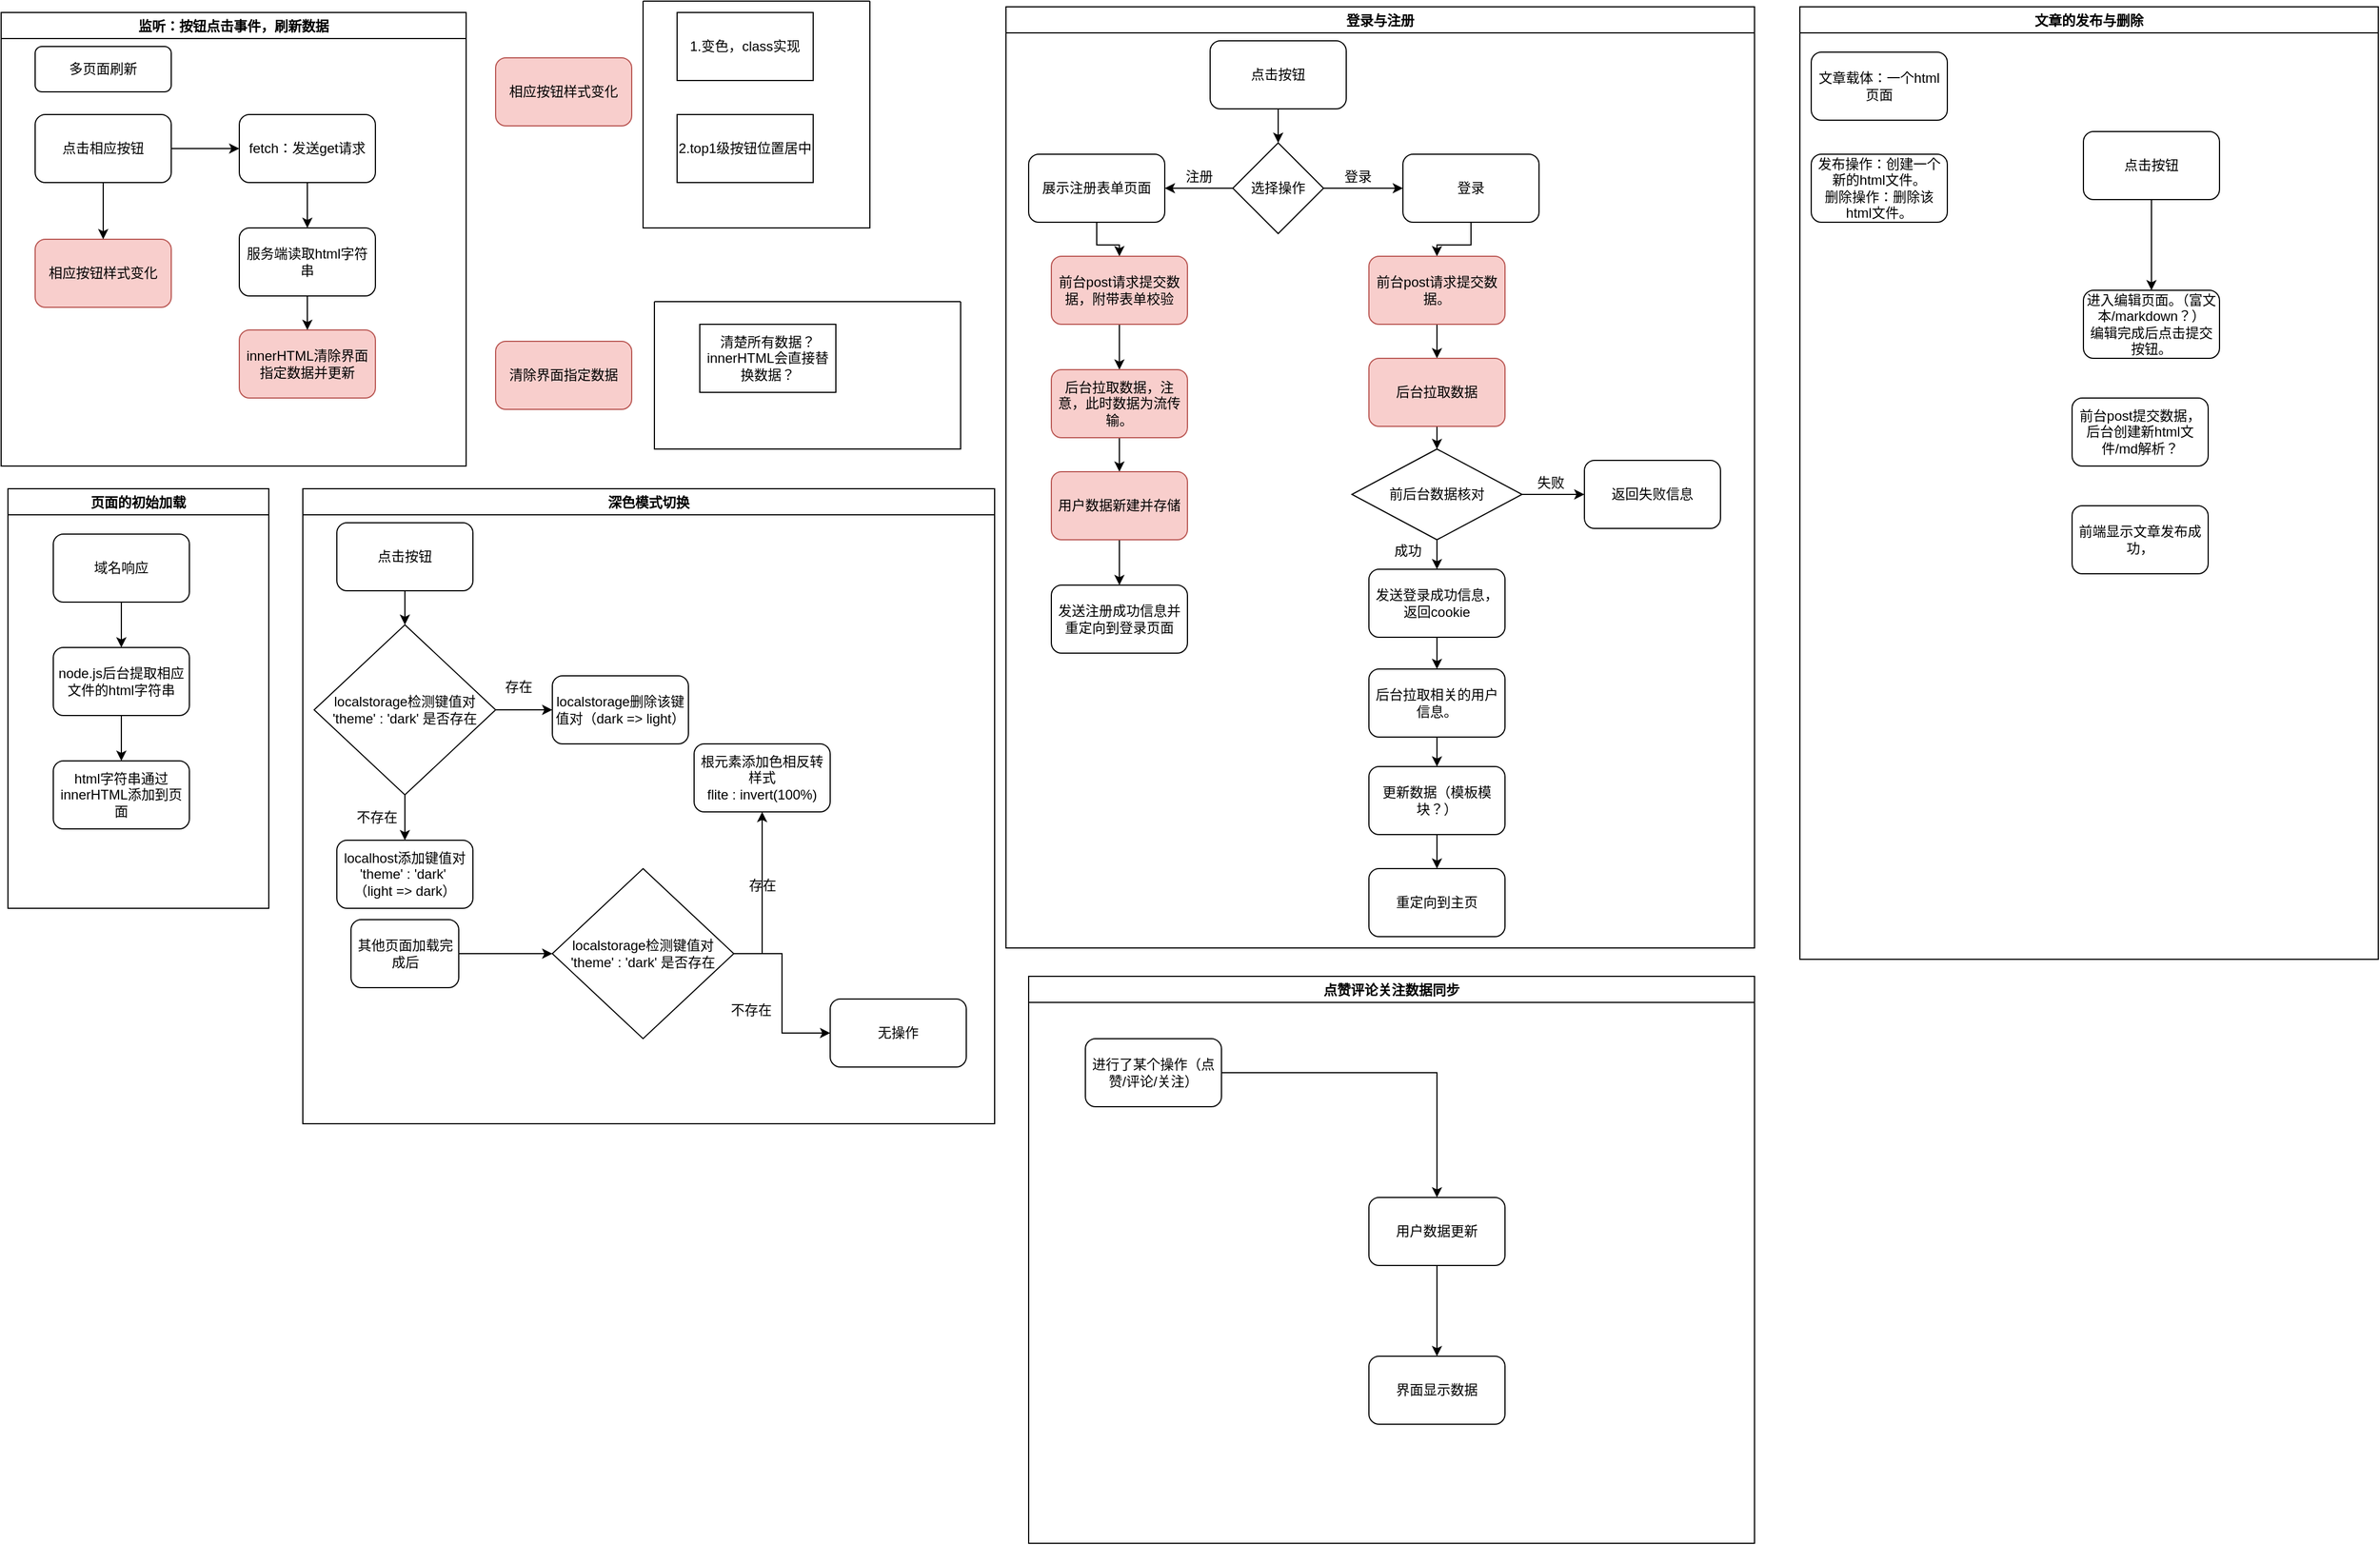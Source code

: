 <mxfile version="16.5.1" type="device"><diagram id="C5RBs43oDa-KdzZeNtuy" name="Page-1"><mxGraphModel dx="1160" dy="921" grid="1" gridSize="10" guides="1" tooltips="1" connect="1" arrows="1" fold="1" page="1" pageScale="1" pageWidth="827" pageHeight="1169" math="0" shadow="0"><root><mxCell id="WIyWlLk6GJQsqaUBKTNV-0"/><mxCell id="WIyWlLk6GJQsqaUBKTNV-1" parent="WIyWlLk6GJQsqaUBKTNV-0"/><mxCell id="7fKtqTsPozav1r3tpeSu-3" value="监听：按钮点击事件，刷新数据" style="swimlane;" parent="WIyWlLk6GJQsqaUBKTNV-1" vertex="1"><mxGeometry x="4" y="20" width="410" height="400" as="geometry"/></mxCell><mxCell id="7fKtqTsPozav1r3tpeSu-20" value="" style="edgeStyle=orthogonalEdgeStyle;rounded=0;orthogonalLoop=1;jettySize=auto;html=1;" parent="7fKtqTsPozav1r3tpeSu-3" source="7fKtqTsPozav1r3tpeSu-0" target="7fKtqTsPozav1r3tpeSu-19" edge="1"><mxGeometry relative="1" as="geometry"/></mxCell><mxCell id="7fKtqTsPozav1r3tpeSu-0" value="点击相应按钮" style="rounded=1;whiteSpace=wrap;html=1;" parent="7fKtqTsPozav1r3tpeSu-3" vertex="1"><mxGeometry x="30" y="90" width="120" height="60" as="geometry"/></mxCell><mxCell id="7fKtqTsPozav1r3tpeSu-1" value="innerHTML清除界面指定数据并更新" style="whiteSpace=wrap;html=1;rounded=1;fillColor=#f8cecc;strokeColor=#b85450;" parent="7fKtqTsPozav1r3tpeSu-3" vertex="1"><mxGeometry x="210" y="280" width="120" height="60" as="geometry"/></mxCell><mxCell id="7fKtqTsPozav1r3tpeSu-10" value="" style="edgeStyle=orthogonalEdgeStyle;rounded=0;orthogonalLoop=1;jettySize=auto;html=1;entryX=0.5;entryY=0;entryDx=0;entryDy=0;" parent="7fKtqTsPozav1r3tpeSu-3" source="7fKtqTsPozav1r3tpeSu-21" target="7fKtqTsPozav1r3tpeSu-1" edge="1"><mxGeometry relative="1" as="geometry"><mxPoint x="210" y="260" as="sourcePoint"/><Array as="points"/></mxGeometry></mxCell><mxCell id="7fKtqTsPozav1r3tpeSu-8" value="相应按钮样式变化" style="whiteSpace=wrap;html=1;rounded=1;fillColor=#f8cecc;strokeColor=#b85450;" parent="7fKtqTsPozav1r3tpeSu-3" vertex="1"><mxGeometry x="30" y="200" width="120" height="60" as="geometry"/></mxCell><mxCell id="7fKtqTsPozav1r3tpeSu-9" value="" style="edgeStyle=orthogonalEdgeStyle;rounded=0;orthogonalLoop=1;jettySize=auto;html=1;" parent="7fKtqTsPozav1r3tpeSu-3" source="7fKtqTsPozav1r3tpeSu-0" target="7fKtqTsPozav1r3tpeSu-8" edge="1"><mxGeometry relative="1" as="geometry"/></mxCell><mxCell id="7fKtqTsPozav1r3tpeSu-19" value="fetch：发送get请求" style="whiteSpace=wrap;html=1;rounded=1;" parent="7fKtqTsPozav1r3tpeSu-3" vertex="1"><mxGeometry x="210" y="90" width="120" height="60" as="geometry"/></mxCell><mxCell id="7fKtqTsPozav1r3tpeSu-21" value="服务端读取html字符串" style="whiteSpace=wrap;html=1;rounded=1;" parent="7fKtqTsPozav1r3tpeSu-3" vertex="1"><mxGeometry x="210" y="190" width="120" height="60" as="geometry"/></mxCell><mxCell id="7fKtqTsPozav1r3tpeSu-22" value="" style="edgeStyle=orthogonalEdgeStyle;rounded=0;orthogonalLoop=1;jettySize=auto;html=1;" parent="7fKtqTsPozav1r3tpeSu-3" source="7fKtqTsPozav1r3tpeSu-19" target="7fKtqTsPozav1r3tpeSu-21" edge="1"><mxGeometry relative="1" as="geometry"/></mxCell><mxCell id="WIyWlLk6GJQsqaUBKTNV-3" value="多页面刷新" style="rounded=1;whiteSpace=wrap;html=1;fontSize=12;glass=0;strokeWidth=1;shadow=0;" parent="7fKtqTsPozav1r3tpeSu-3" vertex="1"><mxGeometry x="30" y="30" width="120" height="40" as="geometry"/></mxCell><mxCell id="7fKtqTsPozav1r3tpeSu-11" value="相应按钮样式变化" style="whiteSpace=wrap;html=1;rounded=1;fillColor=#f8cecc;strokeColor=#b85450;" parent="WIyWlLk6GJQsqaUBKTNV-1" vertex="1"><mxGeometry x="440" y="60" width="120" height="60" as="geometry"/></mxCell><mxCell id="7fKtqTsPozav1r3tpeSu-12" value="" style="swimlane;startSize=0;" parent="WIyWlLk6GJQsqaUBKTNV-1" vertex="1"><mxGeometry x="570" y="10" width="200" height="200" as="geometry"/></mxCell><mxCell id="7fKtqTsPozav1r3tpeSu-13" value="1.变色，class实现" style="whiteSpace=wrap;html=1;" parent="7fKtqTsPozav1r3tpeSu-12" vertex="1"><mxGeometry x="30" y="10" width="120" height="60" as="geometry"/></mxCell><mxCell id="7fKtqTsPozav1r3tpeSu-14" value="2.top1级按钮位置居中" style="rounded=0;whiteSpace=wrap;html=1;" parent="7fKtqTsPozav1r3tpeSu-12" vertex="1"><mxGeometry x="30" y="100" width="120" height="60" as="geometry"/></mxCell><mxCell id="7fKtqTsPozav1r3tpeSu-15" value="清除界面指定数据" style="whiteSpace=wrap;html=1;rounded=1;fillColor=#f8cecc;strokeColor=#b85450;" parent="WIyWlLk6GJQsqaUBKTNV-1" vertex="1"><mxGeometry x="440" y="310" width="120" height="60" as="geometry"/></mxCell><mxCell id="7fKtqTsPozav1r3tpeSu-17" value="" style="swimlane;startSize=0;" parent="WIyWlLk6GJQsqaUBKTNV-1" vertex="1"><mxGeometry x="580" y="275" width="270" height="130" as="geometry"/></mxCell><mxCell id="7fKtqTsPozav1r3tpeSu-18" value="清楚所有数据？innerHTML会直接替换数据？" style="rounded=0;whiteSpace=wrap;html=1;" parent="7fKtqTsPozav1r3tpeSu-17" vertex="1"><mxGeometry x="40" y="20" width="120" height="60" as="geometry"/></mxCell><mxCell id="7fKtqTsPozav1r3tpeSu-23" value="页面的初始加载" style="swimlane;" parent="WIyWlLk6GJQsqaUBKTNV-1" vertex="1"><mxGeometry x="10" y="440" width="230" height="370" as="geometry"/></mxCell><mxCell id="7fKtqTsPozav1r3tpeSu-24" value="域名响应" style="rounded=1;whiteSpace=wrap;html=1;" parent="7fKtqTsPozav1r3tpeSu-23" vertex="1"><mxGeometry x="40" y="40" width="120" height="60" as="geometry"/></mxCell><mxCell id="7fKtqTsPozav1r3tpeSu-28" value="" style="edgeStyle=orthogonalEdgeStyle;rounded=0;orthogonalLoop=1;jettySize=auto;html=1;" parent="7fKtqTsPozav1r3tpeSu-23" source="7fKtqTsPozav1r3tpeSu-25" target="7fKtqTsPozav1r3tpeSu-27" edge="1"><mxGeometry relative="1" as="geometry"/></mxCell><mxCell id="7fKtqTsPozav1r3tpeSu-25" value="node.js后台提取相应文件的html字符串" style="whiteSpace=wrap;html=1;rounded=1;" parent="7fKtqTsPozav1r3tpeSu-23" vertex="1"><mxGeometry x="40" y="140" width="120" height="60" as="geometry"/></mxCell><mxCell id="7fKtqTsPozav1r3tpeSu-26" value="" style="edgeStyle=orthogonalEdgeStyle;rounded=0;orthogonalLoop=1;jettySize=auto;html=1;" parent="7fKtqTsPozav1r3tpeSu-23" source="7fKtqTsPozav1r3tpeSu-24" target="7fKtqTsPozav1r3tpeSu-25" edge="1"><mxGeometry relative="1" as="geometry"/></mxCell><mxCell id="7fKtqTsPozav1r3tpeSu-27" value="html字符串通过innerHTML添加到页面" style="whiteSpace=wrap;html=1;rounded=1;" parent="7fKtqTsPozav1r3tpeSu-23" vertex="1"><mxGeometry x="40" y="240" width="120" height="60" as="geometry"/></mxCell><mxCell id="_LsUzegxn8FtDGgDhksR-0" value="深色模式切换" style="swimlane;" parent="WIyWlLk6GJQsqaUBKTNV-1" vertex="1"><mxGeometry x="270" y="440" width="610" height="560" as="geometry"><mxRectangle x="660" y="640" width="100" height="23" as="alternateBounds"/></mxGeometry></mxCell><mxCell id="_LsUzegxn8FtDGgDhksR-6" style="edgeStyle=orthogonalEdgeStyle;rounded=0;orthogonalLoop=1;jettySize=auto;html=1;" parent="_LsUzegxn8FtDGgDhksR-0" source="_LsUzegxn8FtDGgDhksR-2" target="_LsUzegxn8FtDGgDhksR-5" edge="1"><mxGeometry relative="1" as="geometry"/></mxCell><mxCell id="_LsUzegxn8FtDGgDhksR-2" value="点击按钮" style="rounded=1;whiteSpace=wrap;html=1;" parent="_LsUzegxn8FtDGgDhksR-0" vertex="1"><mxGeometry x="30" y="30" width="120" height="60" as="geometry"/></mxCell><mxCell id="_LsUzegxn8FtDGgDhksR-14" style="edgeStyle=orthogonalEdgeStyle;rounded=0;orthogonalLoop=1;jettySize=auto;html=1;exitX=0.5;exitY=1;exitDx=0;exitDy=0;" parent="_LsUzegxn8FtDGgDhksR-0" source="_LsUzegxn8FtDGgDhksR-5" target="_LsUzegxn8FtDGgDhksR-13" edge="1"><mxGeometry relative="1" as="geometry"/></mxCell><mxCell id="_LsUzegxn8FtDGgDhksR-5" value="&lt;span&gt;localstorage检测键值对 'theme' : 'dark' 是否存在&lt;/span&gt;" style="rhombus;whiteSpace=wrap;html=1;" parent="_LsUzegxn8FtDGgDhksR-0" vertex="1"><mxGeometry x="10" y="120" width="160" height="150" as="geometry"/></mxCell><mxCell id="_LsUzegxn8FtDGgDhksR-8" value="localstorage删除该键值对（dark =&amp;gt; light）" style="rounded=1;whiteSpace=wrap;html=1;" parent="_LsUzegxn8FtDGgDhksR-0" vertex="1"><mxGeometry x="220" y="165" width="120" height="60" as="geometry"/></mxCell><mxCell id="_LsUzegxn8FtDGgDhksR-7" style="edgeStyle=orthogonalEdgeStyle;rounded=0;orthogonalLoop=1;jettySize=auto;html=1;" parent="_LsUzegxn8FtDGgDhksR-0" source="_LsUzegxn8FtDGgDhksR-5" target="_LsUzegxn8FtDGgDhksR-8" edge="1"><mxGeometry relative="1" as="geometry"><mxPoint x="280" y="195" as="targetPoint"/></mxGeometry></mxCell><mxCell id="_LsUzegxn8FtDGgDhksR-9" value="存在" style="text;html=1;align=center;verticalAlign=middle;resizable=0;points=[];autosize=1;strokeColor=none;fillColor=none;" parent="_LsUzegxn8FtDGgDhksR-0" vertex="1"><mxGeometry x="170" y="165" width="40" height="20" as="geometry"/></mxCell><mxCell id="_LsUzegxn8FtDGgDhksR-13" value="localhost添加键值对 'theme' : 'dark'&amp;nbsp;&lt;br&gt;（light =&amp;gt; dark）" style="rounded=1;whiteSpace=wrap;html=1;" parent="_LsUzegxn8FtDGgDhksR-0" vertex="1"><mxGeometry x="30" y="310" width="120" height="60" as="geometry"/></mxCell><mxCell id="_LsUzegxn8FtDGgDhksR-15" value="不存在" style="text;html=1;align=center;verticalAlign=middle;resizable=0;points=[];autosize=1;strokeColor=none;fillColor=none;" parent="_LsUzegxn8FtDGgDhksR-0" vertex="1"><mxGeometry x="40" y="280" width="50" height="20" as="geometry"/></mxCell><mxCell id="_LsUzegxn8FtDGgDhksR-18" style="edgeStyle=orthogonalEdgeStyle;rounded=0;orthogonalLoop=1;jettySize=auto;html=1;" parent="_LsUzegxn8FtDGgDhksR-0" source="_LsUzegxn8FtDGgDhksR-16" target="_LsUzegxn8FtDGgDhksR-17" edge="1"><mxGeometry relative="1" as="geometry"/></mxCell><mxCell id="_LsUzegxn8FtDGgDhksR-16" value="其他页面加载完成后" style="rounded=1;whiteSpace=wrap;html=1;" parent="_LsUzegxn8FtDGgDhksR-0" vertex="1"><mxGeometry x="42.5" y="380" width="95" height="60" as="geometry"/></mxCell><mxCell id="_LsUzegxn8FtDGgDhksR-20" style="edgeStyle=orthogonalEdgeStyle;rounded=0;orthogonalLoop=1;jettySize=auto;html=1;exitX=1;exitY=0.5;exitDx=0;exitDy=0;" parent="_LsUzegxn8FtDGgDhksR-0" source="_LsUzegxn8FtDGgDhksR-17" target="_LsUzegxn8FtDGgDhksR-19" edge="1"><mxGeometry relative="1" as="geometry"/></mxCell><mxCell id="_LsUzegxn8FtDGgDhksR-23" style="edgeStyle=orthogonalEdgeStyle;rounded=0;orthogonalLoop=1;jettySize=auto;html=1;" parent="_LsUzegxn8FtDGgDhksR-0" source="_LsUzegxn8FtDGgDhksR-17" target="_LsUzegxn8FtDGgDhksR-22" edge="1"><mxGeometry relative="1" as="geometry"/></mxCell><mxCell id="_LsUzegxn8FtDGgDhksR-17" value="&lt;span&gt;localstorage检测键值对 'theme' : 'dark' 是否存在&lt;/span&gt;" style="rhombus;whiteSpace=wrap;html=1;" parent="_LsUzegxn8FtDGgDhksR-0" vertex="1"><mxGeometry x="220" y="335" width="160" height="150" as="geometry"/></mxCell><mxCell id="_LsUzegxn8FtDGgDhksR-19" value="根元素添加色相反转样式&lt;br&gt;flite : invert(100%)" style="rounded=1;whiteSpace=wrap;html=1;" parent="_LsUzegxn8FtDGgDhksR-0" vertex="1"><mxGeometry x="345" y="225" width="120" height="60" as="geometry"/></mxCell><mxCell id="_LsUzegxn8FtDGgDhksR-21" value="存在" style="text;html=1;align=center;verticalAlign=middle;resizable=0;points=[];autosize=1;strokeColor=none;fillColor=none;" parent="_LsUzegxn8FtDGgDhksR-0" vertex="1"><mxGeometry x="385" y="340" width="40" height="20" as="geometry"/></mxCell><mxCell id="_LsUzegxn8FtDGgDhksR-22" value="无操作" style="rounded=1;whiteSpace=wrap;html=1;" parent="_LsUzegxn8FtDGgDhksR-0" vertex="1"><mxGeometry x="465" y="450" width="120" height="60" as="geometry"/></mxCell><mxCell id="_LsUzegxn8FtDGgDhksR-24" value="不存在" style="text;html=1;align=center;verticalAlign=middle;resizable=0;points=[];autosize=1;strokeColor=none;fillColor=none;" parent="_LsUzegxn8FtDGgDhksR-0" vertex="1"><mxGeometry x="370" y="450" width="50" height="20" as="geometry"/></mxCell><mxCell id="AengIx_RgKHf6BRx_v-2-0" value="登录与注册" style="swimlane;" parent="WIyWlLk6GJQsqaUBKTNV-1" vertex="1"><mxGeometry x="890" y="15" width="660" height="830" as="geometry"/></mxCell><mxCell id="AengIx_RgKHf6BRx_v-2-1" value="点击按钮" style="rounded=1;whiteSpace=wrap;html=1;" parent="AengIx_RgKHf6BRx_v-2-0" vertex="1"><mxGeometry x="180" y="30" width="120" height="60" as="geometry"/></mxCell><mxCell id="AengIx_RgKHf6BRx_v-2-29" style="edgeStyle=orthogonalEdgeStyle;rounded=0;orthogonalLoop=1;jettySize=auto;html=1;" parent="AengIx_RgKHf6BRx_v-2-0" source="AengIx_RgKHf6BRx_v-2-2" target="AengIx_RgKHf6BRx_v-2-10" edge="1"><mxGeometry relative="1" as="geometry"/></mxCell><mxCell id="AengIx_RgKHf6BRx_v-2-2" value="展示注册表单页面" style="rounded=1;whiteSpace=wrap;html=1;" parent="AengIx_RgKHf6BRx_v-2-0" vertex="1"><mxGeometry x="20" y="130" width="120" height="60" as="geometry"/></mxCell><mxCell id="AengIx_RgKHf6BRx_v-2-5" style="edgeStyle=orthogonalEdgeStyle;rounded=0;orthogonalLoop=1;jettySize=auto;html=1;" parent="AengIx_RgKHf6BRx_v-2-0" source="AengIx_RgKHf6BRx_v-2-3" target="AengIx_RgKHf6BRx_v-2-2" edge="1"><mxGeometry relative="1" as="geometry"/></mxCell><mxCell id="AengIx_RgKHf6BRx_v-2-7" style="edgeStyle=orthogonalEdgeStyle;rounded=0;orthogonalLoop=1;jettySize=auto;html=1;" parent="AengIx_RgKHf6BRx_v-2-0" source="AengIx_RgKHf6BRx_v-2-3" target="AengIx_RgKHf6BRx_v-2-6" edge="1"><mxGeometry relative="1" as="geometry"/></mxCell><mxCell id="AengIx_RgKHf6BRx_v-2-3" value="选择操作" style="rhombus;whiteSpace=wrap;html=1;" parent="AengIx_RgKHf6BRx_v-2-0" vertex="1"><mxGeometry x="200" y="120" width="80" height="80" as="geometry"/></mxCell><mxCell id="AengIx_RgKHf6BRx_v-2-4" style="edgeStyle=orthogonalEdgeStyle;rounded=0;orthogonalLoop=1;jettySize=auto;html=1;" parent="AengIx_RgKHf6BRx_v-2-0" source="AengIx_RgKHf6BRx_v-2-1" target="AengIx_RgKHf6BRx_v-2-3" edge="1"><mxGeometry relative="1" as="geometry"/></mxCell><mxCell id="AengIx_RgKHf6BRx_v-2-33" style="edgeStyle=orthogonalEdgeStyle;rounded=0;orthogonalLoop=1;jettySize=auto;html=1;exitX=0.5;exitY=1;exitDx=0;exitDy=0;" parent="AengIx_RgKHf6BRx_v-2-0" source="AengIx_RgKHf6BRx_v-2-6" target="AengIx_RgKHf6BRx_v-2-11" edge="1"><mxGeometry relative="1" as="geometry"/></mxCell><mxCell id="AengIx_RgKHf6BRx_v-2-6" value="登录" style="rounded=1;whiteSpace=wrap;html=1;" parent="AengIx_RgKHf6BRx_v-2-0" vertex="1"><mxGeometry x="350" y="130" width="120" height="60" as="geometry"/></mxCell><mxCell id="AengIx_RgKHf6BRx_v-2-9" value="登录" style="text;html=1;align=center;verticalAlign=middle;resizable=0;points=[];autosize=1;strokeColor=none;fillColor=none;" parent="AengIx_RgKHf6BRx_v-2-0" vertex="1"><mxGeometry x="290" y="140" width="40" height="20" as="geometry"/></mxCell><mxCell id="AengIx_RgKHf6BRx_v-2-30" style="edgeStyle=orthogonalEdgeStyle;rounded=0;orthogonalLoop=1;jettySize=auto;html=1;" parent="AengIx_RgKHf6BRx_v-2-0" source="AengIx_RgKHf6BRx_v-2-10" target="AengIx_RgKHf6BRx_v-2-13" edge="1"><mxGeometry relative="1" as="geometry"/></mxCell><mxCell id="AengIx_RgKHf6BRx_v-2-10" value="前台post请求提交数据，附带表单校验" style="rounded=1;whiteSpace=wrap;html=1;fillColor=#f8cecc;strokeColor=#b85450;" parent="AengIx_RgKHf6BRx_v-2-0" vertex="1"><mxGeometry x="40" y="220" width="120" height="60" as="geometry"/></mxCell><mxCell id="AengIx_RgKHf6BRx_v-2-35" style="edgeStyle=orthogonalEdgeStyle;rounded=0;orthogonalLoop=1;jettySize=auto;html=1;exitX=0.5;exitY=1;exitDx=0;exitDy=0;" parent="AengIx_RgKHf6BRx_v-2-0" source="AengIx_RgKHf6BRx_v-2-11" target="AengIx_RgKHf6BRx_v-2-16" edge="1"><mxGeometry relative="1" as="geometry"/></mxCell><mxCell id="AengIx_RgKHf6BRx_v-2-11" value="前台post请求提交数据。" style="rounded=1;whiteSpace=wrap;html=1;fillColor=#f8cecc;strokeColor=#b85450;" parent="AengIx_RgKHf6BRx_v-2-0" vertex="1"><mxGeometry x="320" y="220" width="120" height="60" as="geometry"/></mxCell><mxCell id="AengIx_RgKHf6BRx_v-2-31" style="edgeStyle=orthogonalEdgeStyle;rounded=0;orthogonalLoop=1;jettySize=auto;html=1;" parent="AengIx_RgKHf6BRx_v-2-0" source="AengIx_RgKHf6BRx_v-2-13" target="AengIx_RgKHf6BRx_v-2-14" edge="1"><mxGeometry relative="1" as="geometry"/></mxCell><mxCell id="AengIx_RgKHf6BRx_v-2-13" value="后台拉取数据，注意，此时数据为流传输。" style="rounded=1;whiteSpace=wrap;html=1;fillColor=#f8cecc;strokeColor=#b85450;" parent="AengIx_RgKHf6BRx_v-2-0" vertex="1"><mxGeometry x="40" y="320" width="120" height="60" as="geometry"/></mxCell><mxCell id="AengIx_RgKHf6BRx_v-2-32" style="edgeStyle=orthogonalEdgeStyle;rounded=0;orthogonalLoop=1;jettySize=auto;html=1;exitX=0.5;exitY=1;exitDx=0;exitDy=0;" parent="AengIx_RgKHf6BRx_v-2-0" source="AengIx_RgKHf6BRx_v-2-14" target="AengIx_RgKHf6BRx_v-2-15" edge="1"><mxGeometry relative="1" as="geometry"/></mxCell><mxCell id="AengIx_RgKHf6BRx_v-2-14" value="用户数据新建并存储" style="rounded=1;whiteSpace=wrap;html=1;fillColor=#f8cecc;strokeColor=#b85450;" parent="AengIx_RgKHf6BRx_v-2-0" vertex="1"><mxGeometry x="40" y="410" width="120" height="60" as="geometry"/></mxCell><mxCell id="AengIx_RgKHf6BRx_v-2-15" value="发送注册成功信息并重定向到登录页面" style="rounded=1;whiteSpace=wrap;html=1;" parent="AengIx_RgKHf6BRx_v-2-0" vertex="1"><mxGeometry x="40" y="510" width="120" height="60" as="geometry"/></mxCell><mxCell id="AengIx_RgKHf6BRx_v-2-36" style="edgeStyle=orthogonalEdgeStyle;rounded=0;orthogonalLoop=1;jettySize=auto;html=1;exitX=0.5;exitY=1;exitDx=0;exitDy=0;" parent="AengIx_RgKHf6BRx_v-2-0" source="AengIx_RgKHf6BRx_v-2-16" target="AengIx_RgKHf6BRx_v-2-21" edge="1"><mxGeometry relative="1" as="geometry"/></mxCell><mxCell id="AengIx_RgKHf6BRx_v-2-16" value="后台拉取数据" style="rounded=1;whiteSpace=wrap;html=1;fillColor=#f8cecc;strokeColor=#b85450;" parent="AengIx_RgKHf6BRx_v-2-0" vertex="1"><mxGeometry x="320" y="310" width="120" height="60" as="geometry"/></mxCell><mxCell id="AengIx_RgKHf6BRx_v-2-37" style="edgeStyle=orthogonalEdgeStyle;rounded=0;orthogonalLoop=1;jettySize=auto;html=1;exitX=1;exitY=0.5;exitDx=0;exitDy=0;" parent="AengIx_RgKHf6BRx_v-2-0" source="AengIx_RgKHf6BRx_v-2-21" target="AengIx_RgKHf6BRx_v-2-23" edge="1"><mxGeometry relative="1" as="geometry"/></mxCell><mxCell id="AengIx_RgKHf6BRx_v-2-38" style="edgeStyle=orthogonalEdgeStyle;rounded=0;orthogonalLoop=1;jettySize=auto;html=1;exitX=0.5;exitY=1;exitDx=0;exitDy=0;" parent="AengIx_RgKHf6BRx_v-2-0" source="AengIx_RgKHf6BRx_v-2-21" target="AengIx_RgKHf6BRx_v-2-24" edge="1"><mxGeometry relative="1" as="geometry"/></mxCell><mxCell id="AengIx_RgKHf6BRx_v-2-21" value="前后台数据核对" style="rhombus;whiteSpace=wrap;html=1;" parent="AengIx_RgKHf6BRx_v-2-0" vertex="1"><mxGeometry x="305" y="390" width="150" height="80" as="geometry"/></mxCell><mxCell id="AengIx_RgKHf6BRx_v-2-23" value="返回失败信息" style="rounded=1;whiteSpace=wrap;html=1;" parent="AengIx_RgKHf6BRx_v-2-0" vertex="1"><mxGeometry x="510" y="400" width="120" height="60" as="geometry"/></mxCell><mxCell id="AengIx_RgKHf6BRx_v-2-39" style="edgeStyle=orthogonalEdgeStyle;rounded=0;orthogonalLoop=1;jettySize=auto;html=1;exitX=0.5;exitY=1;exitDx=0;exitDy=0;" parent="AengIx_RgKHf6BRx_v-2-0" source="AengIx_RgKHf6BRx_v-2-24" target="AengIx_RgKHf6BRx_v-2-25" edge="1"><mxGeometry relative="1" as="geometry"/></mxCell><mxCell id="AengIx_RgKHf6BRx_v-2-24" value="发送登录成功信息，返回cookie" style="rounded=1;whiteSpace=wrap;html=1;" parent="AengIx_RgKHf6BRx_v-2-0" vertex="1"><mxGeometry x="320" y="496" width="120" height="60" as="geometry"/></mxCell><mxCell id="AengIx_RgKHf6BRx_v-2-40" style="edgeStyle=orthogonalEdgeStyle;rounded=0;orthogonalLoop=1;jettySize=auto;html=1;exitX=0.5;exitY=1;exitDx=0;exitDy=0;" parent="AengIx_RgKHf6BRx_v-2-0" source="AengIx_RgKHf6BRx_v-2-25" target="AengIx_RgKHf6BRx_v-2-26" edge="1"><mxGeometry relative="1" as="geometry"/></mxCell><mxCell id="AengIx_RgKHf6BRx_v-2-25" value="后台拉取相关的用户信息。" style="rounded=1;whiteSpace=wrap;html=1;" parent="AengIx_RgKHf6BRx_v-2-0" vertex="1"><mxGeometry x="320" y="584" width="120" height="60" as="geometry"/></mxCell><mxCell id="AengIx_RgKHf6BRx_v-2-26" value="更新数据（模板模块？）" style="rounded=1;whiteSpace=wrap;html=1;" parent="AengIx_RgKHf6BRx_v-2-0" vertex="1"><mxGeometry x="320" y="670" width="120" height="60" as="geometry"/></mxCell><mxCell id="AengIx_RgKHf6BRx_v-2-27" value="重定向到主页" style="whiteSpace=wrap;html=1;rounded=1;" parent="AengIx_RgKHf6BRx_v-2-0" vertex="1"><mxGeometry x="320" y="760" width="120" height="60" as="geometry"/></mxCell><mxCell id="AengIx_RgKHf6BRx_v-2-28" value="" style="edgeStyle=orthogonalEdgeStyle;rounded=0;orthogonalLoop=1;jettySize=auto;html=1;" parent="AengIx_RgKHf6BRx_v-2-0" source="AengIx_RgKHf6BRx_v-2-26" target="AengIx_RgKHf6BRx_v-2-27" edge="1"><mxGeometry relative="1" as="geometry"/></mxCell><mxCell id="AengIx_RgKHf6BRx_v-2-41" value="失败" style="text;html=1;align=center;verticalAlign=middle;resizable=0;points=[];autosize=1;strokeColor=none;fillColor=none;" parent="AengIx_RgKHf6BRx_v-2-0" vertex="1"><mxGeometry x="460" y="410" width="40" height="20" as="geometry"/></mxCell><mxCell id="AengIx_RgKHf6BRx_v-2-42" value="成功" style="text;html=1;align=center;verticalAlign=middle;resizable=0;points=[];autosize=1;strokeColor=none;fillColor=none;" parent="AengIx_RgKHf6BRx_v-2-0" vertex="1"><mxGeometry x="334" y="470" width="40" height="20" as="geometry"/></mxCell><mxCell id="AengIx_RgKHf6BRx_v-2-43" value="注册" style="text;html=1;align=center;verticalAlign=middle;resizable=0;points=[];autosize=1;strokeColor=none;fillColor=none;" parent="AengIx_RgKHf6BRx_v-2-0" vertex="1"><mxGeometry x="150" y="140" width="40" height="20" as="geometry"/></mxCell><mxCell id="sUATEy835v1Ivxs4RQHF-0" value="文章的发布与删除" style="swimlane;" parent="WIyWlLk6GJQsqaUBKTNV-1" vertex="1"><mxGeometry x="1590" y="15" width="510" height="840" as="geometry"/></mxCell><mxCell id="sUATEy835v1Ivxs4RQHF-1" value="文章载体：一个html页面" style="rounded=1;whiteSpace=wrap;html=1;" parent="sUATEy835v1Ivxs4RQHF-0" vertex="1"><mxGeometry x="10" y="40" width="120" height="60" as="geometry"/></mxCell><mxCell id="sUATEy835v1Ivxs4RQHF-2" value="发布操作：创建一个新的html文件。&lt;br&gt;删除操作：删除该html文件。" style="rounded=1;whiteSpace=wrap;html=1;" parent="sUATEy835v1Ivxs4RQHF-0" vertex="1"><mxGeometry x="10" y="130" width="120" height="60" as="geometry"/></mxCell><mxCell id="sUATEy835v1Ivxs4RQHF-5" value="" style="edgeStyle=orthogonalEdgeStyle;rounded=0;orthogonalLoop=1;jettySize=auto;html=1;" parent="sUATEy835v1Ivxs4RQHF-0" source="sUATEy835v1Ivxs4RQHF-3" target="sUATEy835v1Ivxs4RQHF-4" edge="1"><mxGeometry relative="1" as="geometry"/></mxCell><mxCell id="sUATEy835v1Ivxs4RQHF-3" value="点击按钮" style="rounded=1;whiteSpace=wrap;html=1;" parent="sUATEy835v1Ivxs4RQHF-0" vertex="1"><mxGeometry x="250" y="110" width="120" height="60" as="geometry"/></mxCell><mxCell id="sUATEy835v1Ivxs4RQHF-4" value="进入编辑页面。（富文本/markdown？）&lt;br&gt;编辑完成后点击提交按钮。" style="rounded=1;whiteSpace=wrap;html=1;" parent="sUATEy835v1Ivxs4RQHF-0" vertex="1"><mxGeometry x="250" y="250" width="120" height="60" as="geometry"/></mxCell><mxCell id="sUATEy835v1Ivxs4RQHF-7" value="前端显示文章发布成功，" style="rounded=1;whiteSpace=wrap;html=1;" parent="sUATEy835v1Ivxs4RQHF-0" vertex="1"><mxGeometry x="240" y="440" width="120" height="60" as="geometry"/></mxCell><mxCell id="sUATEy835v1Ivxs4RQHF-6" value="前台post提交数据，后台创建新html文件/md解析？" style="rounded=1;whiteSpace=wrap;html=1;" parent="sUATEy835v1Ivxs4RQHF-0" vertex="1"><mxGeometry x="240" y="345" width="120" height="60" as="geometry"/></mxCell><mxCell id="sUATEy835v1Ivxs4RQHF-9" value="点赞评论关注数据同步" style="swimlane;" parent="WIyWlLk6GJQsqaUBKTNV-1" vertex="1"><mxGeometry x="910" y="870" width="640" height="500" as="geometry"/></mxCell><mxCell id="sUATEy835v1Ivxs4RQHF-10" value="进行了某个操作（点赞/评论/关注）" style="rounded=1;whiteSpace=wrap;html=1;" parent="sUATEy835v1Ivxs4RQHF-9" vertex="1"><mxGeometry x="50" y="55" width="120" height="60" as="geometry"/></mxCell><mxCell id="sUATEy835v1Ivxs4RQHF-14" value="" style="edgeStyle=orthogonalEdgeStyle;rounded=0;orthogonalLoop=1;jettySize=auto;html=1;" parent="WIyWlLk6GJQsqaUBKTNV-1" source="sUATEy835v1Ivxs4RQHF-11" target="sUATEy835v1Ivxs4RQHF-13" edge="1"><mxGeometry relative="1" as="geometry"/></mxCell><mxCell id="sUATEy835v1Ivxs4RQHF-11" value="用户数据更新" style="rounded=1;whiteSpace=wrap;html=1;" parent="WIyWlLk6GJQsqaUBKTNV-1" vertex="1"><mxGeometry x="1210" y="1065" width="120" height="60" as="geometry"/></mxCell><mxCell id="sUATEy835v1Ivxs4RQHF-12" value="" style="edgeStyle=orthogonalEdgeStyle;rounded=0;orthogonalLoop=1;jettySize=auto;html=1;" parent="WIyWlLk6GJQsqaUBKTNV-1" source="sUATEy835v1Ivxs4RQHF-10" target="sUATEy835v1Ivxs4RQHF-11" edge="1"><mxGeometry relative="1" as="geometry"/></mxCell><mxCell id="sUATEy835v1Ivxs4RQHF-13" value="界面显示数据" style="whiteSpace=wrap;html=1;rounded=1;" parent="WIyWlLk6GJQsqaUBKTNV-1" vertex="1"><mxGeometry x="1210" y="1205" width="120" height="60" as="geometry"/></mxCell></root></mxGraphModel></diagram></mxfile>